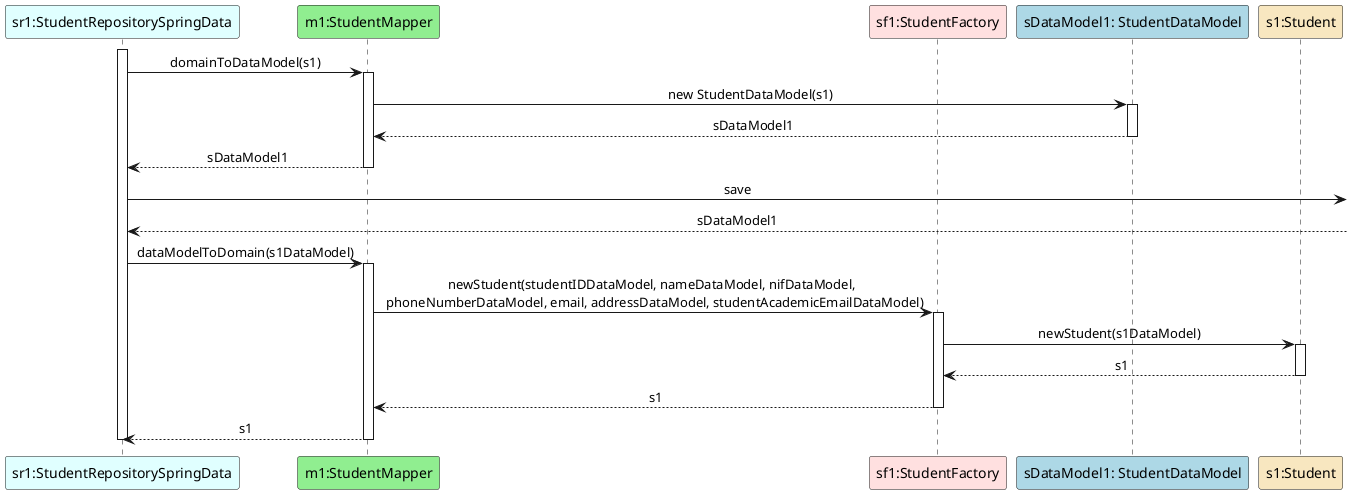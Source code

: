 @startuml
participant "sr1:StudentRepositorySpringData" as SR #lightcyan
participant "m1:StudentMapper" as mapper #lightgreen
participant "sf1:StudentFactory" as factory #implementation
participant "sDataModel1: StudentDataModel" as sDM #lightblue
participant "s1:Student" as s1 #strategy
skinparam sequenceMessageAlign center


activate SR
SR -> mapper: domainToDataModel(s1)
activate mapper
mapper -> sDM: new StudentDataModel(s1)
activate sDM
sDM --> mapper : sDataModel1
deactivate sDM
mapper --> SR: sDataModel1
deactivate mapper
SR -> : save
SR <-- :sDataModel1
SR -> mapper: dataModelToDomain(s1DataModel)
activate mapper
mapper -> factory : newStudent(studentIDDataModel, nameDataModel, nifDataModel, \n phoneNumberDataModel, email, addressDataModel, studentAcademicEmailDataModel)
activate factory
factory -> s1: newStudent(s1DataModel)
activate s1
s1 --> factory: s1
deactivate s1
factory --> mapper: s1
deactivate factory
mapper --> SR : s1
deactivate mapper
deactivate SR
@enduml
